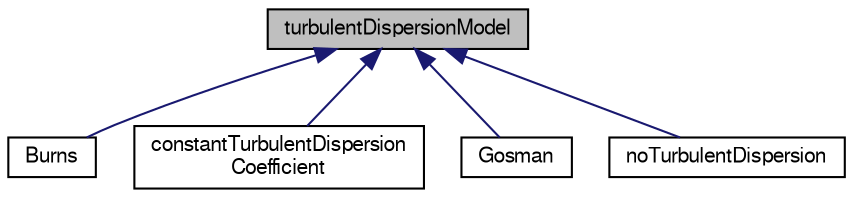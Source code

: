 digraph "turbulentDispersionModel"
{
  bgcolor="transparent";
  edge [fontname="FreeSans",fontsize="10",labelfontname="FreeSans",labelfontsize="10"];
  node [fontname="FreeSans",fontsize="10",shape=record];
  Node0 [label="turbulentDispersionModel",height=0.2,width=0.4,color="black", fillcolor="grey75", style="filled", fontcolor="black"];
  Node0 -> Node1 [dir="back",color="midnightblue",fontsize="10",style="solid",fontname="FreeSans"];
  Node1 [label="Burns",height=0.2,width=0.4,color="black",URL="$a32170.html",tooltip="Turbulent dispersion model of Burns et al. "];
  Node0 -> Node2 [dir="back",color="midnightblue",fontsize="10",style="solid",fontname="FreeSans"];
  Node2 [label="constantTurbulentDispersion\lCoefficient",height=0.2,width=0.4,color="black",URL="$a32174.html",tooltip="Constant coefficient turbulent dispersion model. "];
  Node0 -> Node3 [dir="back",color="midnightblue",fontsize="10",style="solid",fontname="FreeSans"];
  Node3 [label="Gosman",height=0.2,width=0.4,color="black",URL="$a32178.html",tooltip="Turbulent dispersion model of Gosman et al. "];
  Node0 -> Node4 [dir="back",color="midnightblue",fontsize="10",style="solid",fontname="FreeSans"];
  Node4 [label="noTurbulentDispersion",height=0.2,width=0.4,color="black",URL="$a32182.html"];
}
